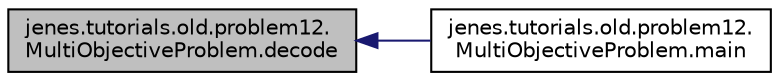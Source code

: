 digraph "jenes.tutorials.old.problem12.MultiObjectiveProblem.decode"
{
  edge [fontname="Helvetica",fontsize="10",labelfontname="Helvetica",labelfontsize="10"];
  node [fontname="Helvetica",fontsize="10",shape=record];
  rankdir="LR";
  Node1 [label="jenes.tutorials.old.problem12.\lMultiObjectiveProblem.decode",height=0.2,width=0.4,color="black", fillcolor="grey75", style="filled" fontcolor="black"];
  Node1 -> Node2 [dir="back",color="midnightblue",fontsize="10",style="solid",fontname="Helvetica"];
  Node2 [label="jenes.tutorials.old.problem12.\lMultiObjectiveProblem.main",height=0.2,width=0.4,color="black", fillcolor="white", style="filled",URL="$classjenes_1_1tutorials_1_1old_1_1problem12_1_1_multi_objective_problem.html#aa56b8e189215e753714d1ed16fdf1075"];
}
